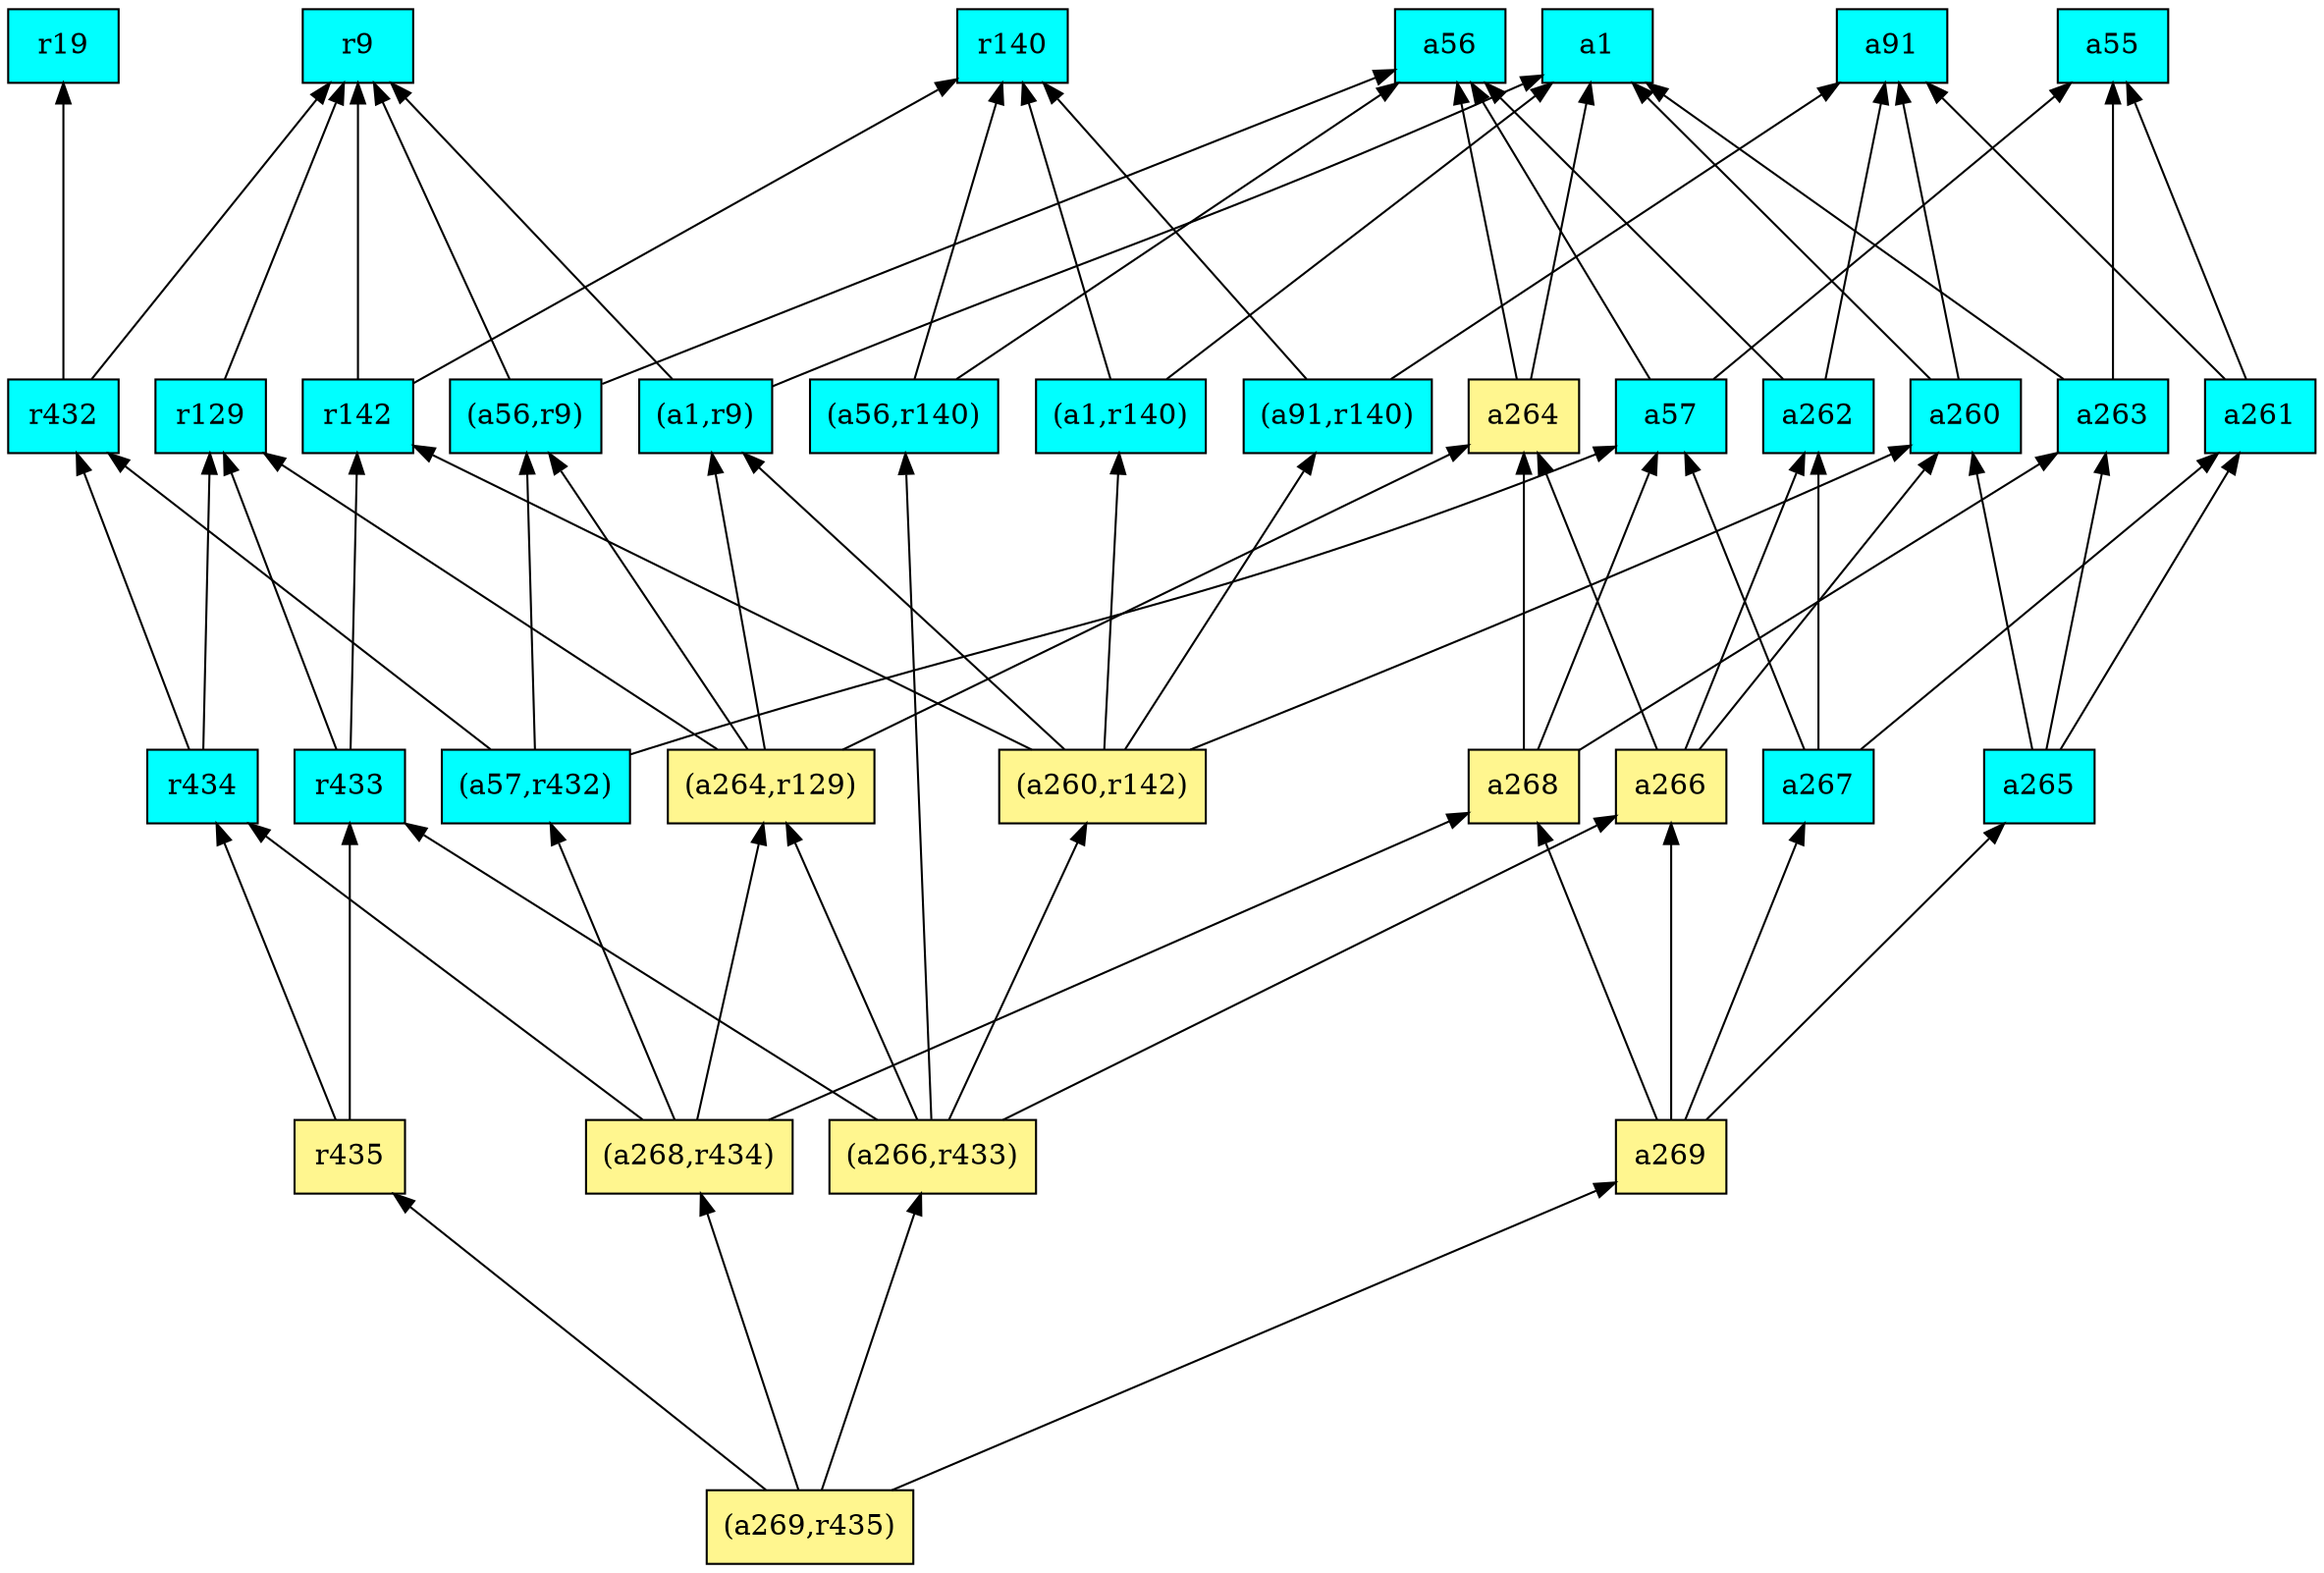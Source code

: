 digraph G {
rankdir=BT;ranksep="2.0";
"(a1,r9)" [shape=record,fillcolor=cyan,style=filled,label="{(a1,r9)}"];
"(a260,r142)" [shape=record,fillcolor=khaki1,style=filled,label="{(a260,r142)}"];
"a57" [shape=record,fillcolor=cyan,style=filled,label="{a57}"];
"(a57,r432)" [shape=record,fillcolor=cyan,style=filled,label="{(a57,r432)}"];
"(a269,r435)" [shape=record,fillcolor=khaki1,style=filled,label="{(a269,r435)}"];
"r432" [shape=record,fillcolor=cyan,style=filled,label="{r432}"];
"a260" [shape=record,fillcolor=cyan,style=filled,label="{a260}"];
"a262" [shape=record,fillcolor=cyan,style=filled,label="{a262}"];
"a268" [shape=record,fillcolor=khaki1,style=filled,label="{a268}"];
"r9" [shape=record,fillcolor=cyan,style=filled,label="{r9}"];
"a263" [shape=record,fillcolor=cyan,style=filled,label="{a263}"];
"a91" [shape=record,fillcolor=cyan,style=filled,label="{a91}"];
"(a268,r434)" [shape=record,fillcolor=khaki1,style=filled,label="{(a268,r434)}"];
"a265" [shape=record,fillcolor=cyan,style=filled,label="{a265}"];
"(a56,r9)" [shape=record,fillcolor=cyan,style=filled,label="{(a56,r9)}"];
"a55" [shape=record,fillcolor=cyan,style=filled,label="{a55}"];
"a269" [shape=record,fillcolor=khaki1,style=filled,label="{a269}"];
"r142" [shape=record,fillcolor=cyan,style=filled,label="{r142}"];
"r129" [shape=record,fillcolor=cyan,style=filled,label="{r129}"];
"r433" [shape=record,fillcolor=cyan,style=filled,label="{r433}"];
"a264" [shape=record,fillcolor=khaki1,style=filled,label="{a264}"];
"(a1,r140)" [shape=record,fillcolor=cyan,style=filled,label="{(a1,r140)}"];
"a56" [shape=record,fillcolor=cyan,style=filled,label="{a56}"];
"(a266,r433)" [shape=record,fillcolor=khaki1,style=filled,label="{(a266,r433)}"];
"(a264,r129)" [shape=record,fillcolor=khaki1,style=filled,label="{(a264,r129)}"];
"r434" [shape=record,fillcolor=cyan,style=filled,label="{r434}"];
"a1" [shape=record,fillcolor=cyan,style=filled,label="{a1}"];
"(a56,r140)" [shape=record,fillcolor=cyan,style=filled,label="{(a56,r140)}"];
"r140" [shape=record,fillcolor=cyan,style=filled,label="{r140}"];
"(a91,r140)" [shape=record,fillcolor=cyan,style=filled,label="{(a91,r140)}"];
"r19" [shape=record,fillcolor=cyan,style=filled,label="{r19}"];
"r435" [shape=record,fillcolor=khaki1,style=filled,label="{r435}"];
"a261" [shape=record,fillcolor=cyan,style=filled,label="{a261}"];
"a266" [shape=record,fillcolor=khaki1,style=filled,label="{a266}"];
"a267" [shape=record,fillcolor=cyan,style=filled,label="{a267}"];
"(a1,r9)" -> "r9"
"(a1,r9)" -> "a1"
"(a260,r142)" -> "r142"
"(a260,r142)" -> "(a1,r9)"
"(a260,r142)" -> "(a1,r140)"
"(a260,r142)" -> "(a91,r140)"
"(a260,r142)" -> "a260"
"a57" -> "a56"
"a57" -> "a55"
"(a57,r432)" -> "a57"
"(a57,r432)" -> "(a56,r9)"
"(a57,r432)" -> "r432"
"(a269,r435)" -> "(a268,r434)"
"(a269,r435)" -> "(a266,r433)"
"(a269,r435)" -> "r435"
"(a269,r435)" -> "a269"
"r432" -> "r9"
"r432" -> "r19"
"a260" -> "a1"
"a260" -> "a91"
"a262" -> "a91"
"a262" -> "a56"
"a268" -> "a263"
"a268" -> "a264"
"a268" -> "a57"
"a263" -> "a1"
"a263" -> "a55"
"(a268,r434)" -> "r434"
"(a268,r434)" -> "(a57,r432)"
"(a268,r434)" -> "a268"
"(a268,r434)" -> "(a264,r129)"
"a265" -> "a263"
"a265" -> "a260"
"a265" -> "a261"
"(a56,r9)" -> "r9"
"(a56,r9)" -> "a56"
"a269" -> "a265"
"a269" -> "a268"
"a269" -> "a266"
"a269" -> "a267"
"r142" -> "r9"
"r142" -> "r140"
"r129" -> "r9"
"r433" -> "r142"
"r433" -> "r129"
"a264" -> "a1"
"a264" -> "a56"
"(a1,r140)" -> "a1"
"(a1,r140)" -> "r140"
"(a266,r433)" -> "(a56,r140)"
"(a266,r433)" -> "r433"
"(a266,r433)" -> "(a260,r142)"
"(a266,r433)" -> "(a264,r129)"
"(a266,r433)" -> "a266"
"(a264,r129)" -> "(a1,r9)"
"(a264,r129)" -> "r129"
"(a264,r129)" -> "(a56,r9)"
"(a264,r129)" -> "a264"
"r434" -> "r129"
"r434" -> "r432"
"(a56,r140)" -> "a56"
"(a56,r140)" -> "r140"
"(a91,r140)" -> "a91"
"(a91,r140)" -> "r140"
"r435" -> "r434"
"r435" -> "r433"
"a261" -> "a91"
"a261" -> "a55"
"a266" -> "a264"
"a266" -> "a260"
"a266" -> "a262"
"a267" -> "a57"
"a267" -> "a262"
"a267" -> "a261"
}